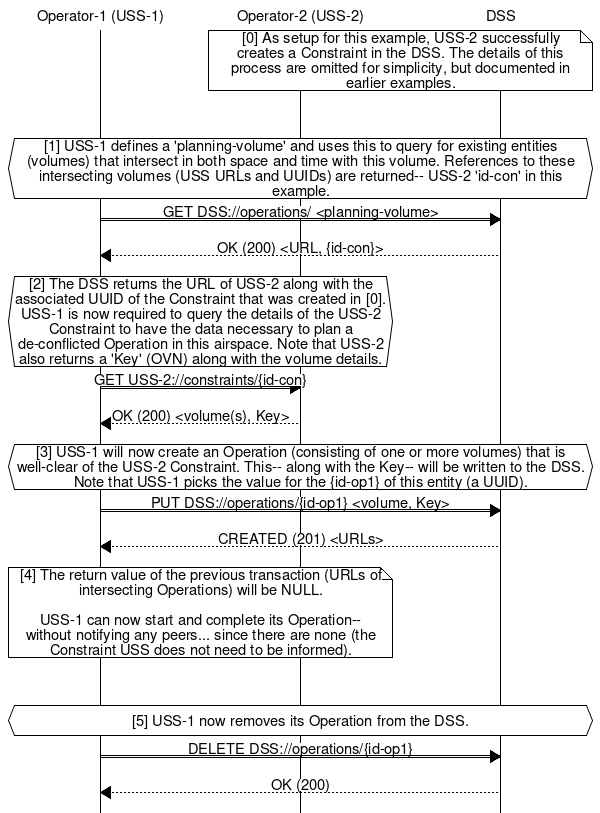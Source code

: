# Copyright Amazon.com Inc. or its affiliates.
msc {
    a [label="Operator-1 (USS-1)"],b [label="Operator-2 (USS-2)"],d [label="DSS"];

    b note d [label="[0] As setup for this example, USS-2 successfully creates a Constraint in the DSS. The details of this process are omitted for simplicity, but documented in earlier examples."];

    |||;
    |||;
    a abox d [label="[1] USS-1 defines a 'planning-volume' and uses this to query for existing entities (volumes) that intersect in both space and time with this volume. References to these intersecting volumes (USS URLs and UUIDs) are returned-- USS-2 'id-con' in this example."];

    a:>d [label="GET DSS://operations/ <planning-volume>"];
    a<<d [label="OK (200) <URL, {id-con}>"];

    a abox b [label="[2] The DSS returns the URL of USS-2 along with the associated UUID of the Constraint that was created in [0]. USS-1 is now required to query the details of the USS-2 Constraint to have the data necessary to plan a de-conflicted Operation in this airspace. Note that USS-2 also returns a 'Key' (OVN) along with the volume details."];

    a:>b [label="GET USS-2://constraints/{id-con}"];
    a<<b [label="OK (200) <volume(s), Key>"];

    a abox d [label="[3] USS-1 will now create an Operation (consisting of one or more volumes) that is well-clear of the USS-2 Constraint. This-- along with the Key-- will be written to the DSS. Note that USS-1 picks the value for the {id-op1} of this entity (a UUID)."];

    a:>d [label="PUT DSS://operations/{id-op1} <volume, Key>"];
    a<<d [label="CREATED (201) <URLs>"];

    a note b [label="[4] The return value of the previous transaction (URLs of intersecting Operations) will be NULL.\n\nUSS-1 can now start and complete its Operation-- without notifying any peers... since there are none (the Constraint USS does not need to be informed)."];
    |||;
    |||;
    a abox d [label="[5] USS-1 now removes its Operation from the DSS."];

    a:>d [label="DELETE DSS://operations/{id-op1}"];
    a<<d [label="OK (200)"];
}
